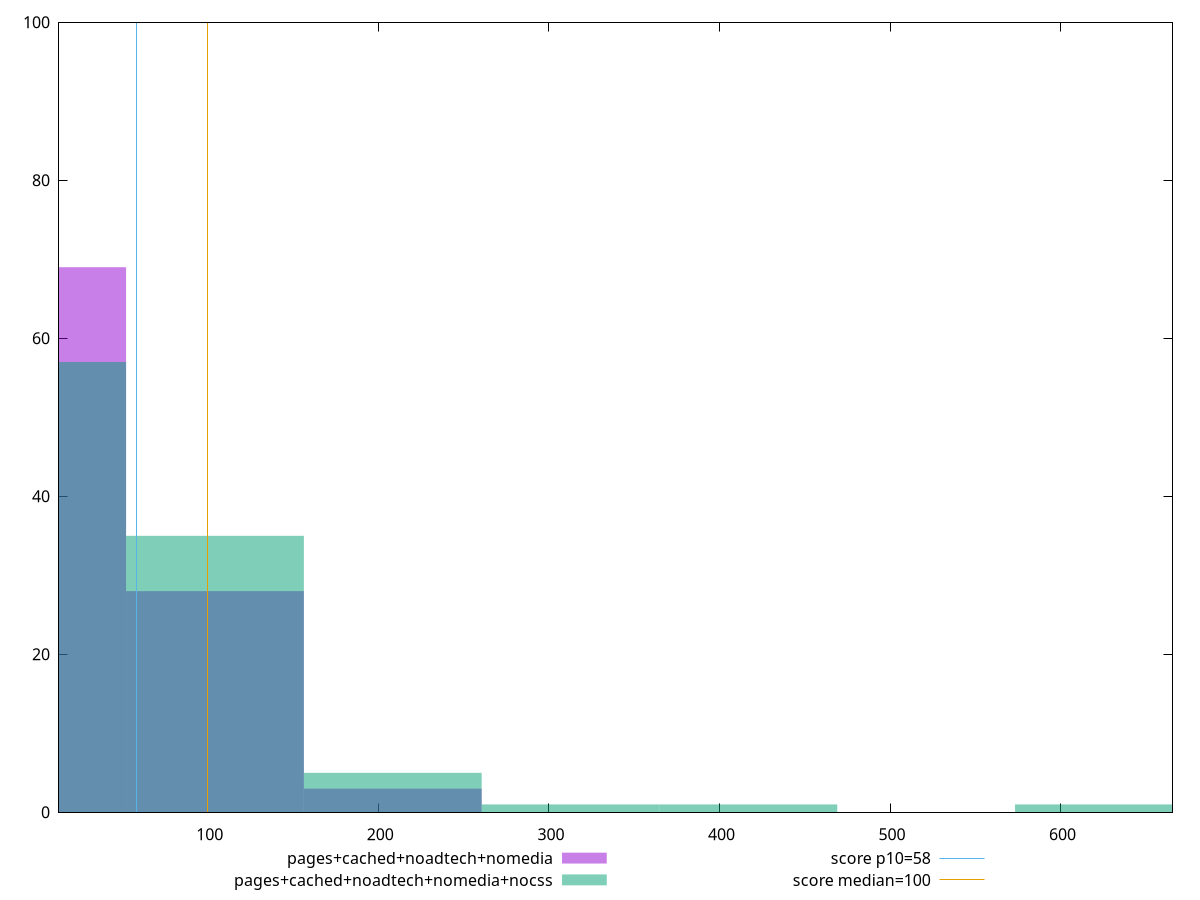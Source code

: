 reset

$pagesCachedNoadtechNomedia <<EOF
0 69
104.23572615312368 28
208.47145230624736 3
EOF

$pagesCachedNoadtechNomediaNocss <<EOF
104.23572615312368 35
0 57
312.70717845937105 1
208.47145230624736 5
416.9429046124947 1
625.4143569187421 1
EOF

set key outside below
set boxwidth 104.23572615312368
set xrange [12.8:665.6]
set yrange [0:100]
set trange [0:100]
set style fill transparent solid 0.5 noborder

set parametric
set terminal svg size 640, 500 enhanced background rgb 'white'
set output "report_00015_2021-02-09T16-11-33.973Z/estimated-input-latency/comparison/histogram/3_vs_4.svg"

plot $pagesCachedNoadtechNomedia title "pages+cached+noadtech+nomedia" with boxes, \
     $pagesCachedNoadtechNomediaNocss title "pages+cached+noadtech+nomedia+nocss" with boxes, \
     58,t title "score p10=58", \
     100,t title "score median=100"

reset
